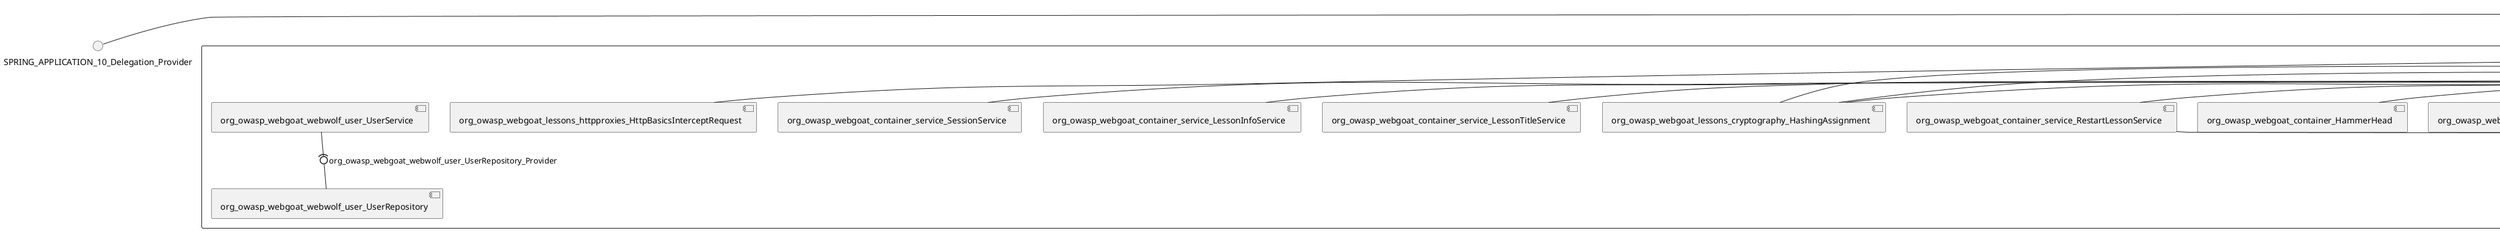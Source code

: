 @startuml
skinparam fixCircleLabelOverlapping true
skinparam componentStyle uml2
() SPRING_APPLICATION_10_Delegation_Provider
() SPRING_APPLICATION_11_Delegation_Provider
() SPRING_APPLICATION_12_Delegation_Provider
() SPRING_APPLICATION_13_Delegation_Provider
() SPRING_APPLICATION_14_Delegation_Provider
() SPRING_APPLICATION_15_Delegation_Provider
() SPRING_APPLICATION_16_Delegation_Provider
() SPRING_APPLICATION_2_Delegation_Provider
() SPRING_APPLICATION_3_Delegation_Provider
() SPRING_APPLICATION_4_Delegation_Provider
() SPRING_APPLICATION_5_Delegation_Provider
() SPRING_APPLICATION_6_Delegation_Provider
() SPRING_APPLICATION_7_Delegation_Provider
() SPRING_APPLICATION_8_Delegation_Provider
() SPRING_APPLICATION_9_Delegation_Provider
() SPRING_APPLICATION_BypassRestrictions_FieldRestrictions_POST_Delegation_Provider
() SPRING_APPLICATION_BypassRestrictions_frontendValidation_POST_Delegation_Provider
() SPRING_APPLICATION_ChromeDevTools_dummy_POST_Delegation_Provider
() SPRING_APPLICATION_ChromeDevTools_network_POST_Delegation_Provider
() SPRING_APPLICATION_CrossSiteScriptingStored_stored_xss_POST_Delegation_Provider
() SPRING_APPLICATION_CrossSiteScriptingStored_stored_xss_follow_up_POST_Delegation_Provider
() SPRING_APPLICATION_CrossSiteScripting_attack1_POST_Delegation_Provider
() SPRING_APPLICATION_CrossSiteScripting_attack3_POST_Delegation_Provider
() SPRING_APPLICATION_CrossSiteScripting_attack4_POST_Delegation_Provider
() SPRING_APPLICATION_CrossSiteScripting_attack5a_GET_Delegation_Provider
() SPRING_APPLICATION_CrossSiteScripting_attack6a_POST_Delegation_Provider
() SPRING_APPLICATION_CrossSiteScripting_dom_follow_up_POST_Delegation_Provider
() SPRING_APPLICATION_CrossSiteScripting_phone_home_xss_POST_Delegation_Provider
() SPRING_APPLICATION_CrossSiteScripting_quiz_GET_POST_Delegation_Provider
() SPRING_APPLICATION_Delegation_Provider
() SPRING_APPLICATION_GET_10_Delegation_Provider
() SPRING_APPLICATION_GET_11_Delegation_Provider
() SPRING_APPLICATION_GET_2_Delegation_Provider
() SPRING_APPLICATION_GET_3_Delegation_Provider
() SPRING_APPLICATION_GET_4_Delegation_Provider
() SPRING_APPLICATION_GET_5_Delegation_Provider
() SPRING_APPLICATION_GET_6_Delegation_Provider
() SPRING_APPLICATION_GET_7_Delegation_Provider
() SPRING_APPLICATION_GET_8_Delegation_Provider
() SPRING_APPLICATION_GET_9_Delegation_Provider
() SPRING_APPLICATION_GET_Delegation_Provider
() SPRING_APPLICATION_HtmlTampering_task_POST_Delegation_Provider
() SPRING_APPLICATION_HttpBasics_attack1_POST_Delegation_Provider
() SPRING_APPLICATION_HttpBasics_attack2_POST_Delegation_Provider
() SPRING_APPLICATION_IDOR_diff_attributes_POST_Delegation_Provider
() SPRING_APPLICATION_IDOR_login_POST_Delegation_Provider
() SPRING_APPLICATION_IDOR_profile_alt_path_POST_Delegation_Provider
() SPRING_APPLICATION_InsecureDeserialization_task_POST_Delegation_Provider
() SPRING_APPLICATION_InsecureLogin_Delegation_Provider
() SPRING_APPLICATION_JWT_decode_POST_Delegation_Provider
() SPRING_APPLICATION_JWT_jku_Delegation_Provider
() SPRING_APPLICATION_JWT_kid_Delegation_Provider
() SPRING_APPLICATION_JWT_quiz_GET_POST_Delegation_Provider
() SPRING_APPLICATION_JWT_refresh_Delegation_Provider
() SPRING_APPLICATION_JWT_secret_POST_Delegation_Provider
() SPRING_APPLICATION_JWT_votings_Delegation_Provider
() SPRING_APPLICATION_LogSpoofing_log_bleeding_POST_Delegation_Provider
() SPRING_APPLICATION_LogSpoofing_log_spoofing_POST_Delegation_Provider
() SPRING_APPLICATION_POST_10_Delegation_Provider
() SPRING_APPLICATION_POST_11_Delegation_Provider
() SPRING_APPLICATION_POST_12_Delegation_Provider
() SPRING_APPLICATION_POST_13_Delegation_Provider
() SPRING_APPLICATION_POST_14_Delegation_Provider
() SPRING_APPLICATION_POST_15_Delegation_Provider
() SPRING_APPLICATION_POST_16_Delegation_Provider
() SPRING_APPLICATION_POST_17_Delegation_Provider
() SPRING_APPLICATION_POST_18_Delegation_Provider
() SPRING_APPLICATION_POST_2_Delegation_Provider
() SPRING_APPLICATION_POST_3_Delegation_Provider
() SPRING_APPLICATION_POST_4_Delegation_Provider
() SPRING_APPLICATION_POST_5_Delegation_Provider
() SPRING_APPLICATION_POST_6_Delegation_Provider
() SPRING_APPLICATION_POST_7_Delegation_Provider
() SPRING_APPLICATION_POST_8_Delegation_Provider
() SPRING_APPLICATION_POST_9_Delegation_Provider
() SPRING_APPLICATION_POST_Delegation_Provider
() SPRING_APPLICATION_PUT_Delegation_Provider
() SPRING_APPLICATION_PasswordReset_ForgotPassword_create_password_reset_link_POST_Delegation_Provider
() SPRING_APPLICATION_PasswordReset_SecurityQuestions_POST_Delegation_Provider
() SPRING_APPLICATION_PasswordReset_reset_Delegation_Provider
() SPRING_APPLICATION_PasswordReset_simple_mail_reset_POST_Delegation_Provider
() SPRING_APPLICATION_PathTraversal_profile_picture_GET_Delegation_Provider
() SPRING_APPLICATION_PathTraversal_profile_picture_fix_GET_Delegation_Provider
() SPRING_APPLICATION_PathTraversal_profile_upload_POST_Delegation_Provider
() SPRING_APPLICATION_PathTraversal_profile_upload_fix_POST_Delegation_Provider
() SPRING_APPLICATION_PathTraversal_profile_upload_remove_user_input_POST_Delegation_Provider
() SPRING_APPLICATION_PathTraversal_random_POST_Delegation_Provider
() SPRING_APPLICATION_PathTraversal_random_picture_GET_Delegation_Provider
() SPRING_APPLICATION_PathTraversal_zip_slip_Delegation_Provider
() SPRING_APPLICATION_SSRF_task1_POST_Delegation_Provider
() SPRING_APPLICATION_SSRF_task2_POST_Delegation_Provider
() SPRING_APPLICATION_SecurePasswords_assignment_POST_Delegation_Provider
() SPRING_APPLICATION_SqlInjectionAdvanced_attack6a_POST_Delegation_Provider
() SPRING_APPLICATION_SqlInjectionAdvanced_attack6b_POST_Delegation_Provider
() SPRING_APPLICATION_SqlInjectionAdvanced_challenge_Login_POST_Delegation_Provider
() SPRING_APPLICATION_SqlInjectionAdvanced_challenge_PUT_Delegation_Provider
() SPRING_APPLICATION_SqlInjectionAdvanced_quiz_GET_POST_Delegation_Provider
() SPRING_APPLICATION_SqlInjectionMitigations_attack10a_POST_Delegation_Provider
() SPRING_APPLICATION_SqlInjectionMitigations_attack10b_POST_Delegation_Provider
() SPRING_APPLICATION_SqlInjectionMitigations_attack12a_POST_Delegation_Provider
() SPRING_APPLICATION_SqlInjectionMitigations_servers_GET_Delegation_Provider
() SPRING_APPLICATION_SqlInjection_assignment5a_POST_Delegation_Provider
() SPRING_APPLICATION_SqlInjection_assignment5b_POST_Delegation_Provider
() SPRING_APPLICATION_SqlInjection_attack10_POST_Delegation_Provider
() SPRING_APPLICATION_SqlInjection_attack2_POST_Delegation_Provider
() SPRING_APPLICATION_SqlInjection_attack3_POST_Delegation_Provider
() SPRING_APPLICATION_SqlInjection_attack4_POST_Delegation_Provider
() SPRING_APPLICATION_SqlInjection_attack5_POST_Delegation_Provider
() SPRING_APPLICATION_SqlInjection_attack8_POST_Delegation_Provider
() SPRING_APPLICATION_SqlInjection_attack9_POST_Delegation_Provider
() SPRING_APPLICATION_SqlOnlyInputValidationOnKeywords_attack_POST_Delegation_Provider
() SPRING_APPLICATION_SqlOnlyInputValidation_attack_POST_Delegation_Provider
() SPRING_APPLICATION_VulnerableComponents_attack1_POST_Delegation_Provider
() SPRING_APPLICATION_WebWolf_GET_Delegation_Provider
() SPRING_APPLICATION_WebWolf_landing_Delegation_Provider
() SPRING_APPLICATION_WebWolf_mail_Delegation_Provider
() SPRING_APPLICATION_challenge_1_POST_Delegation_Provider
() SPRING_APPLICATION_challenge_5_POST_Delegation_Provider
() SPRING_APPLICATION_challenge_7_Delegation_Provider
() SPRING_APPLICATION_challenge_8_Delegation_Provider
() SPRING_APPLICATION_challenge_logo_Delegation_Provider
() SPRING_APPLICATION_cia_quiz_GET_POST_Delegation_Provider
() SPRING_APPLICATION_clientSideFiltering_attack1_POST_Delegation_Provider
() SPRING_APPLICATION_clientSideFiltering_challenge_store_coupons_GET_Delegation_Provider
() SPRING_APPLICATION_clientSideFiltering_getItForFree_POST_Delegation_Provider
() SPRING_APPLICATION_clientSideFiltering_salaries_GET_Delegation_Provider
() SPRING_APPLICATION_crypto_encoding_basic_auth_POST_Delegation_Provider
() SPRING_APPLICATION_crypto_encoding_xor_POST_Delegation_Provider
() SPRING_APPLICATION_crypto_hashing_POST_Delegation_Provider
() SPRING_APPLICATION_crypto_secure_defaults_POST_Delegation_Provider
() SPRING_APPLICATION_crypto_signing_verify_POST_Delegation_Provider
() SPRING_APPLICATION_csrf_feedback_message_POST_Delegation_Provider
() SPRING_APPLICATION_csrf_review_POST_Delegation_Provider
() SPRING_APPLICATION_files_GET_Delegation_Provider
() SPRING_APPLICATION_fileupload_POST_Delegation_Provider
() SPRING_APPLICATION_jwt_Delegation_Provider
() SPRING_APPLICATION_landing_Delegation_Provider
() SPRING_APPLICATION_lesson_template_Delegation_Provider
() SPRING_APPLICATION_login_oauth_mvc_GET_Delegation_Provider
() SPRING_APPLICATION_mail_DELETE_GET_POST_Delegation_Provider
() SPRING_APPLICATION_register_mvc_POST_Delegation_Provider
() SPRING_APPLICATION_registration_GET_Delegation_Provider
() SPRING_APPLICATION_requests_GET_Delegation_Provider
() SPRING_APPLICATION_scoreboard_data_GET_Delegation_Provider
() SPRING_APPLICATION_server_directory_GET_Delegation_Provider
() SPRING_APPLICATION_service_debug_labels_mvc_Delegation_Provider
() SPRING_APPLICATION_service_lessonoverview_mvc_Delegation_Provider
() SPRING_APPLICATION_xxe_comments_GET_Delegation_Provider
rectangle System {
[org_owasp_webgoat_container_HammerHead] [[webgoat-webgoat.repository#_q7xM6BAFEe-kg4d9sahSxA]]
[org_owasp_webgoat_container_WebWolfRedirect] [[webgoat-webgoat.repository#_q7xM6BAFEe-kg4d9sahSxA]]
[org_owasp_webgoat_container_controller_StartLesson] [[webgoat-webgoat.repository#_q7xM6BAFEe-kg4d9sahSxA]]
[org_owasp_webgoat_container_controller_Welcome] [[webgoat-webgoat.repository#_q7xM6BAFEe-kg4d9sahSxA]]
[org_owasp_webgoat_container_i18n_PluginMessages_Provider] [[webgoat-webgoat.repository#_q7xM6BAFEe-kg4d9sahSxA]]
[org_owasp_webgoat_container_service_EnvironmentService] [[webgoat-webgoat.repository#_q7xM6BAFEe-kg4d9sahSxA]]
[org_owasp_webgoat_container_service_HintService] [[webgoat-webgoat.repository#_q7xM6BAFEe-kg4d9sahSxA]]
[org_owasp_webgoat_container_service_LabelDebugService] [[webgoat-webgoat.repository#_q7xM6BAFEe-kg4d9sahSxA]]
[org_owasp_webgoat_container_service_LabelService] [[webgoat-webgoat.repository#_q7xM6BAFEe-kg4d9sahSxA]]
[org_owasp_webgoat_container_service_LessonInfoService] [[webgoat-webgoat.repository#_q7xM6BAFEe-kg4d9sahSxA]]
[org_owasp_webgoat_container_service_LessonMenuService] [[webgoat-webgoat.repository#_q7xM6BAFEe-kg4d9sahSxA]]
[org_owasp_webgoat_container_service_LessonProgressService] [[webgoat-webgoat.repository#_q7xM6BAFEe-kg4d9sahSxA]]
[org_owasp_webgoat_container_service_LessonTitleService] [[webgoat-webgoat.repository#_q7xM6BAFEe-kg4d9sahSxA]]
[org_owasp_webgoat_container_service_ReportCardService] [[webgoat-webgoat.repository#_q7xM6BAFEe-kg4d9sahSxA]]
[org_owasp_webgoat_container_service_RestartLessonService] [[webgoat-webgoat.repository#_q7xM6BAFEe-kg4d9sahSxA]]
[org_owasp_webgoat_container_service_SessionService] [[webgoat-webgoat.repository#_q7xM6BAFEe-kg4d9sahSxA]]
[org_owasp_webgoat_container_session_UserSessionData_Provider] [[webgoat-webgoat.repository#_q7xM6BAFEe-kg4d9sahSxA]]
[org_owasp_webgoat_container_session_WebSession_Provider] [[webgoat-webgoat.repository#_q7xM6BAFEe-kg4d9sahSxA]]
[org_owasp_webgoat_container_users_RegistrationController] [[webgoat-webgoat.repository#_q7xM6BAFEe-kg4d9sahSxA]]
[org_owasp_webgoat_container_users_Scoreboard] [[webgoat-webgoat.repository#_q7xM6BAFEe-kg4d9sahSxA]]
[org_owasp_webgoat_container_users_UserRepository] [[webgoat-webgoat.repository#_q7xM6BAFEe-kg4d9sahSxA]]
[org_owasp_webgoat_container_users_UserService] [[webgoat-webgoat.repository#_q7xM6BAFEe-kg4d9sahSxA]]
[org_owasp_webgoat_container_users_UserTrackerRepository] [[webgoat-webgoat.repository#_q7xM6BAFEe-kg4d9sahSxA]]
[org_owasp_webgoat_lessons_authbypass_VerifyAccount] [[webgoat-webgoat.repository#_q7xM6BAFEe-kg4d9sahSxA]]
[org_owasp_webgoat_lessons_bypassrestrictions_BypassRestrictionsFieldRestrictions] [[webgoat-webgoat.repository#_q7xM6BAFEe-kg4d9sahSxA]]
[org_owasp_webgoat_lessons_bypassrestrictions_BypassRestrictionsFrontendValidation] [[webgoat-webgoat.repository#_q7xM6BAFEe-kg4d9sahSxA]]
[org_owasp_webgoat_lessons_challenges_FlagController] [[webgoat-webgoat.repository#_q7xM6BAFEe-kg4d9sahSxA]]
[org_owasp_webgoat_lessons_challenges_challenge1_Assignment1] [[webgoat-webgoat.repository#_q7xM6BAFEe-kg4d9sahSxA]]
[org_owasp_webgoat_lessons_challenges_challenge1_ImageServlet] [[webgoat-webgoat.repository#_q7xM6BAFEe-kg4d9sahSxA]]
[org_owasp_webgoat_lessons_challenges_challenge5_Assignment5] [[webgoat-webgoat.repository#_q7xM6BAFEe-kg4d9sahSxA]]
[org_owasp_webgoat_lessons_challenges_challenge7_Assignment7] [[webgoat-webgoat.repository#_q7xM6BAFEe-kg4d9sahSxA]]
[org_owasp_webgoat_lessons_challenges_challenge8_Assignment8] [[webgoat-webgoat.repository#_q7xM6BAFEe-kg4d9sahSxA]]
[org_owasp_webgoat_lessons_chromedevtools_NetworkDummy] [[webgoat-webgoat.repository#_q7xM6BAFEe-kg4d9sahSxA]]
[org_owasp_webgoat_lessons_chromedevtools_NetworkLesson] [[webgoat-webgoat.repository#_q7xM6BAFEe-kg4d9sahSxA]]
[org_owasp_webgoat_lessons_cia_CIAQuiz] [[webgoat-webgoat.repository#_q7xM6BAFEe-kg4d9sahSxA]]
[org_owasp_webgoat_lessons_clientsidefiltering_ClientSideFilteringAssignment] [[webgoat-webgoat.repository#_q7xM6BAFEe-kg4d9sahSxA]]
[org_owasp_webgoat_lessons_clientsidefiltering_ClientSideFilteringFreeAssignment] [[webgoat-webgoat.repository#_q7xM6BAFEe-kg4d9sahSxA]]
[org_owasp_webgoat_lessons_clientsidefiltering_Salaries] [[webgoat-webgoat.repository#_q7xM6BAFEe-kg4d9sahSxA]]
[org_owasp_webgoat_lessons_clientsidefiltering_ShopEndpoint] [[webgoat-webgoat.repository#_q7xM6BAFEe-kg4d9sahSxA]]
[org_owasp_webgoat_lessons_cryptography_EncodingAssignment] [[webgoat-webgoat.repository#_q7xM6BAFEe-kg4d9sahSxA]]
[org_owasp_webgoat_lessons_cryptography_HashingAssignment] [[webgoat-webgoat.repository#_q7xM6BAFEe-kg4d9sahSxA]]
[org_owasp_webgoat_lessons_cryptography_SecureDefaultsAssignment] [[webgoat-webgoat.repository#_q7xM6BAFEe-kg4d9sahSxA]]
[org_owasp_webgoat_lessons_cryptography_SigningAssignment] [[webgoat-webgoat.repository#_q7xM6BAFEe-kg4d9sahSxA]]
[org_owasp_webgoat_lessons_cryptography_XOREncodingAssignment] [[webgoat-webgoat.repository#_q7xM6BAFEe-kg4d9sahSxA]]
[org_owasp_webgoat_lessons_csrf_CSRFConfirmFlag1] [[webgoat-webgoat.repository#_q7xM6BAFEe-kg4d9sahSxA]]
[org_owasp_webgoat_lessons_csrf_CSRFFeedback] [[webgoat-webgoat.repository#_q7xM6BAFEe-kg4d9sahSxA]]
[org_owasp_webgoat_lessons_csrf_CSRFGetFlag] [[webgoat-webgoat.repository#_q7xM6BAFEe-kg4d9sahSxA]]
[org_owasp_webgoat_lessons_csrf_CSRFLogin] [[webgoat-webgoat.repository#_q7xM6BAFEe-kg4d9sahSxA]]
[org_owasp_webgoat_lessons_csrf_ForgedReviews] [[webgoat-webgoat.repository#_q7xM6BAFEe-kg4d9sahSxA]]
[org_owasp_webgoat_lessons_csrf_ObjectMapper_Provider] [[webgoat-webgoat.repository#_q7xM6BAFEe-kg4d9sahSxA]]
[org_owasp_webgoat_lessons_deserialization_InsecureDeserializationTask] [[webgoat-webgoat.repository#_q7xM6BAFEe-kg4d9sahSxA]]
[org_owasp_webgoat_lessons_hijacksession_HijackSessionAssignment] [[webgoat-webgoat.repository#_q7xM6BAFEe-kg4d9sahSxA]]
[org_owasp_webgoat_lessons_hijacksession_cas_HijackSessionAuthenticationProvider] [[webgoat-webgoat.repository#_q7xM6BAFEe-kg4d9sahSxA]]
[org_owasp_webgoat_lessons_htmltampering_HtmlTamperingTask] [[webgoat-webgoat.repository#_q7xM6BAFEe-kg4d9sahSxA]]
[org_owasp_webgoat_lessons_httpbasics_HttpBasicsLesson] [[webgoat-webgoat.repository#_q7xM6BAFEe-kg4d9sahSxA]]
[org_owasp_webgoat_lessons_httpbasics_HttpBasicsQuiz] [[webgoat-webgoat.repository#_q7xM6BAFEe-kg4d9sahSxA]]
[org_owasp_webgoat_lessons_httpproxies_HttpBasicsInterceptRequest] [[webgoat-webgoat.repository#_q7xM6BAFEe-kg4d9sahSxA]]
[org_owasp_webgoat_lessons_idor_IDORDiffAttributes] [[webgoat-webgoat.repository#_q7xM6BAFEe-kg4d9sahSxA]]
[org_owasp_webgoat_lessons_idor_IDOREditOtherProfile] [[webgoat-webgoat.repository#_q7xM6BAFEe-kg4d9sahSxA]]
[org_owasp_webgoat_lessons_idor_IDORLogin] [[webgoat-webgoat.repository#_q7xM6BAFEe-kg4d9sahSxA]]
[org_owasp_webgoat_lessons_idor_IDORViewOtherProfile] [[webgoat-webgoat.repository#_q7xM6BAFEe-kg4d9sahSxA]]
[org_owasp_webgoat_lessons_idor_IDORViewOwnProfile] [[webgoat-webgoat.repository#_q7xM6BAFEe-kg4d9sahSxA]]
[org_owasp_webgoat_lessons_idor_IDORViewOwnProfileAltUrl] [[webgoat-webgoat.repository#_q7xM6BAFEe-kg4d9sahSxA]]
[org_owasp_webgoat_lessons_insecurelogin_InsecureLoginTask] [[webgoat-webgoat.repository#_q7xM6BAFEe-kg4d9sahSxA]]
[org_owasp_webgoat_lessons_jwt_JWTDecodeEndpoint] [[webgoat-webgoat.repository#_q7xM6BAFEe-kg4d9sahSxA]]
[org_owasp_webgoat_lessons_jwt_JWTQuiz] [[webgoat-webgoat.repository#_q7xM6BAFEe-kg4d9sahSxA]]
[org_owasp_webgoat_lessons_jwt_JWTRefreshEndpoint] [[webgoat-webgoat.repository#_q7xM6BAFEe-kg4d9sahSxA]]
[org_owasp_webgoat_lessons_jwt_JWTSecretKeyEndpoint] [[webgoat-webgoat.repository#_q7xM6BAFEe-kg4d9sahSxA]]
[org_owasp_webgoat_lessons_jwt_JWTVotesEndpoint] [[webgoat-webgoat.repository#_q7xM6BAFEe-kg4d9sahSxA]]
[org_owasp_webgoat_lessons_jwt_claimmisuse_JWTHeaderJKUEndpoint] [[webgoat-webgoat.repository#_q7xM6BAFEe-kg4d9sahSxA]]
[org_owasp_webgoat_lessons_jwt_claimmisuse_JWTHeaderKIDEndpoint] [[webgoat-webgoat.repository#_q7xM6BAFEe-kg4d9sahSxA]]
[org_owasp_webgoat_lessons_lessontemplate_SampleAttack] [[webgoat-webgoat.repository#_q7xM6BAFEe-kg4d9sahSxA]]
[org_owasp_webgoat_lessons_logging_LogBleedingTask] [[webgoat-webgoat.repository#_q7xM6BAFEe-kg4d9sahSxA]]
[org_owasp_webgoat_lessons_logging_LogSpoofingTask] [[webgoat-webgoat.repository#_q7xM6BAFEe-kg4d9sahSxA]]
[org_owasp_webgoat_lessons_missingac_MissingFunctionACHiddenMenus] [[webgoat-webgoat.repository#_q7xM6BAFEe-kg4d9sahSxA]]
[org_owasp_webgoat_lessons_missingac_MissingFunctionACUsers] [[webgoat-webgoat.repository#_q7xM6BAFEe-kg4d9sahSxA]]
[org_owasp_webgoat_lessons_missingac_MissingFunctionACYourHash] [[webgoat-webgoat.repository#_q7xM6BAFEe-kg4d9sahSxA]]
[org_owasp_webgoat_lessons_missingac_MissingFunctionACYourHashAdmin] [[webgoat-webgoat.repository#_q7xM6BAFEe-kg4d9sahSxA]]
[org_owasp_webgoat_lessons_passwordreset_QuestionsAssignment] [[webgoat-webgoat.repository#_q7xM6BAFEe-kg4d9sahSxA]]
[org_owasp_webgoat_lessons_passwordreset_ResetLinkAssignment] [[webgoat-webgoat.repository#_q7xM6BAFEe-kg4d9sahSxA]]
[org_owasp_webgoat_lessons_passwordreset_ResetLinkAssignmentForgotPassword] [[webgoat-webgoat.repository#_q7xM6BAFEe-kg4d9sahSxA]]
[org_owasp_webgoat_lessons_passwordreset_SecurityQuestionAssignment] [[webgoat-webgoat.repository#_q7xM6BAFEe-kg4d9sahSxA]]
[org_owasp_webgoat_lessons_passwordreset_SimpleMailAssignment] [[webgoat-webgoat.repository#_q7xM6BAFEe-kg4d9sahSxA]]
[org_owasp_webgoat_lessons_passwordreset_TriedQuestions] [[webgoat-webgoat.repository#_q7xM6BAFEe-kg4d9sahSxA]]
[org_owasp_webgoat_lessons_pathtraversal_ProfileUpload] [[webgoat-webgoat.repository#_q7xM6BAFEe-kg4d9sahSxA]]
[org_owasp_webgoat_lessons_pathtraversal_ProfileUploadFix] [[webgoat-webgoat.repository#_q7xM6BAFEe-kg4d9sahSxA]]
[org_owasp_webgoat_lessons_pathtraversal_ProfileUploadRemoveUserInput] [[webgoat-webgoat.repository#_q7xM6BAFEe-kg4d9sahSxA]]
[org_owasp_webgoat_lessons_pathtraversal_ProfileUploadRetrieval] [[webgoat-webgoat.repository#_q7xM6BAFEe-kg4d9sahSxA]]
[org_owasp_webgoat_lessons_pathtraversal_ProfileZipSlip] [[webgoat-webgoat.repository#_q7xM6BAFEe-kg4d9sahSxA]]
[org_owasp_webgoat_lessons_securepasswords_SecurePasswordsAssignment] [[webgoat-webgoat.repository#_q7xM6BAFEe-kg4d9sahSxA]]
[org_owasp_webgoat_lessons_spoofcookie_SpoofCookieAssignment] [[webgoat-webgoat.repository#_q7xM6BAFEe-kg4d9sahSxA]]
[org_owasp_webgoat_lessons_sqlinjection_advanced_SqlInjectionChallenge] [[webgoat-webgoat.repository#_q7xM6BAFEe-kg4d9sahSxA]]
[org_owasp_webgoat_lessons_sqlinjection_advanced_SqlInjectionChallengeLogin] [[webgoat-webgoat.repository#_q7xM6BAFEe-kg4d9sahSxA]]
[org_owasp_webgoat_lessons_sqlinjection_advanced_SqlInjectionLesson6a] [[webgoat-webgoat.repository#_q7xM6BAFEe-kg4d9sahSxA]]
[org_owasp_webgoat_lessons_sqlinjection_advanced_SqlInjectionLesson6b] [[webgoat-webgoat.repository#_q7xM6BAFEe-kg4d9sahSxA]]
[org_owasp_webgoat_lessons_sqlinjection_advanced_SqlInjectionQuiz] [[webgoat-webgoat.repository#_q7xM6BAFEe-kg4d9sahSxA]]
[org_owasp_webgoat_lessons_sqlinjection_introduction_SqlInjectionLesson10] [[webgoat-webgoat.repository#_q7xM6BAFEe-kg4d9sahSxA]]
[org_owasp_webgoat_lessons_sqlinjection_introduction_SqlInjectionLesson2] [[webgoat-webgoat.repository#_q7xM6BAFEe-kg4d9sahSxA]]
[org_owasp_webgoat_lessons_sqlinjection_introduction_SqlInjectionLesson3] [[webgoat-webgoat.repository#_q7xM6BAFEe-kg4d9sahSxA]]
[org_owasp_webgoat_lessons_sqlinjection_introduction_SqlInjectionLesson4] [[webgoat-webgoat.repository#_q7xM6BAFEe-kg4d9sahSxA]]
[org_owasp_webgoat_lessons_sqlinjection_introduction_SqlInjectionLesson5] [[webgoat-webgoat.repository#_q7xM6BAFEe-kg4d9sahSxA]]
[org_owasp_webgoat_lessons_sqlinjection_introduction_SqlInjectionLesson5a] [[webgoat-webgoat.repository#_q7xM6BAFEe-kg4d9sahSxA]]
[org_owasp_webgoat_lessons_sqlinjection_introduction_SqlInjectionLesson5b] [[webgoat-webgoat.repository#_q7xM6BAFEe-kg4d9sahSxA]]
[org_owasp_webgoat_lessons_sqlinjection_introduction_SqlInjectionLesson8] [[webgoat-webgoat.repository#_q7xM6BAFEe-kg4d9sahSxA]]
[org_owasp_webgoat_lessons_sqlinjection_introduction_SqlInjectionLesson9] [[webgoat-webgoat.repository#_q7xM6BAFEe-kg4d9sahSxA]]
[org_owasp_webgoat_lessons_sqlinjection_mitigation_Servers] [[webgoat-webgoat.repository#_q7xM6BAFEe-kg4d9sahSxA]]
[org_owasp_webgoat_lessons_sqlinjection_mitigation_SqlInjectionLesson10a] [[webgoat-webgoat.repository#_q7xM6BAFEe-kg4d9sahSxA]]
[org_owasp_webgoat_lessons_sqlinjection_mitigation_SqlInjectionLesson10b] [[webgoat-webgoat.repository#_q7xM6BAFEe-kg4d9sahSxA]]
[org_owasp_webgoat_lessons_sqlinjection_mitigation_SqlInjectionLesson13] [[webgoat-webgoat.repository#_q7xM6BAFEe-kg4d9sahSxA]]
[org_owasp_webgoat_lessons_sqlinjection_mitigation_SqlOnlyInputValidation] [[webgoat-webgoat.repository#_q7xM6BAFEe-kg4d9sahSxA]]
[org_owasp_webgoat_lessons_sqlinjection_mitigation_SqlOnlyInputValidationOnKeywords] [[webgoat-webgoat.repository#_q7xM6BAFEe-kg4d9sahSxA]]
[org_owasp_webgoat_lessons_ssrf_SSRFTask1] [[webgoat-webgoat.repository#_q7xM6BAFEe-kg4d9sahSxA]]
[org_owasp_webgoat_lessons_ssrf_SSRFTask2] [[webgoat-webgoat.repository#_q7xM6BAFEe-kg4d9sahSxA]]
[org_owasp_webgoat_lessons_vulnerablecomponents_VulnerableComponentsLesson] [[webgoat-webgoat.repository#_q7xM6BAFEe-kg4d9sahSxA]]
[org_owasp_webgoat_lessons_webwolfintroduction_LandingAssignment] [[webgoat-webgoat.repository#_q7xM6BAFEe-kg4d9sahSxA]]
[org_owasp_webgoat_lessons_webwolfintroduction_MailAssignment] [[webgoat-webgoat.repository#_q7xM6BAFEe-kg4d9sahSxA]]
[org_owasp_webgoat_lessons_xss_CrossSiteScriptingLesson1] [[webgoat-webgoat.repository#_q7xM6BAFEe-kg4d9sahSxA]]
[org_owasp_webgoat_lessons_xss_CrossSiteScriptingLesson3] [[webgoat-webgoat.repository#_q7xM6BAFEe-kg4d9sahSxA]]
[org_owasp_webgoat_lessons_xss_CrossSiteScriptingLesson4] [[webgoat-webgoat.repository#_q7xM6BAFEe-kg4d9sahSxA]]
[org_owasp_webgoat_lessons_xss_CrossSiteScriptingLesson5a] [[webgoat-webgoat.repository#_q7xM6BAFEe-kg4d9sahSxA]]
[org_owasp_webgoat_lessons_xss_CrossSiteScriptingLesson6a] [[webgoat-webgoat.repository#_q7xM6BAFEe-kg4d9sahSxA]]
[org_owasp_webgoat_lessons_xss_CrossSiteScriptingQuiz] [[webgoat-webgoat.repository#_q7xM6BAFEe-kg4d9sahSxA]]
[org_owasp_webgoat_lessons_xss_DOMCrossSiteScripting] [[webgoat-webgoat.repository#_q7xM6BAFEe-kg4d9sahSxA]]
[org_owasp_webgoat_lessons_xss_DOMCrossSiteScriptingVerifier] [[webgoat-webgoat.repository#_q7xM6BAFEe-kg4d9sahSxA]]
[org_owasp_webgoat_lessons_xss_stored_StoredCrossSiteScriptingVerifier] [[webgoat-webgoat.repository#_q7xM6BAFEe-kg4d9sahSxA]]
[org_owasp_webgoat_lessons_xss_stored_StoredXssComments] [[webgoat-webgoat.repository#_q7xM6BAFEe-kg4d9sahSxA]]
[org_owasp_webgoat_lessons_xxe_BlindSendFileAssignment] [[webgoat-webgoat.repository#_q7xM6BAFEe-kg4d9sahSxA]]
[org_owasp_webgoat_lessons_xxe_CommentsCache] [[webgoat-webgoat.repository#_q7xM6BAFEe-kg4d9sahSxA]]
[org_owasp_webgoat_lessons_xxe_CommentsEndpoint] [[webgoat-webgoat.repository#_q7xM6BAFEe-kg4d9sahSxA]]
[org_owasp_webgoat_lessons_xxe_ContentTypeAssignment] [[webgoat-webgoat.repository#_q7xM6BAFEe-kg4d9sahSxA]]
[org_owasp_webgoat_lessons_xxe_SimpleXXE] [[webgoat-webgoat.repository#_q7xM6BAFEe-kg4d9sahSxA]]
[org_owasp_webgoat_webwolf_FileServer] [[webgoat-webgoat.repository#_q7xM6BAFEe-kg4d9sahSxA]]
[org_owasp_webgoat_webwolf_jwt_JWTController] [[webgoat-webgoat.repository#_q7xM6BAFEe-kg4d9sahSxA]]
[org_owasp_webgoat_webwolf_mailbox_MailboxController] [[webgoat-webgoat.repository#_q7xM6BAFEe-kg4d9sahSxA]]
[org_owasp_webgoat_webwolf_mailbox_MailboxRepository] [[webgoat-webgoat.repository#_q7xM6BAFEe-kg4d9sahSxA]]
[org_owasp_webgoat_webwolf_requests_LandingPage] [[webgoat-webgoat.repository#_q7xM6BAFEe-kg4d9sahSxA]]
[org_owasp_webgoat_webwolf_requests_Requests] [[webgoat-webgoat.repository#_q7xM6BAFEe-kg4d9sahSxA]]
[org_owasp_webgoat_webwolf_user_UserRepository] [[webgoat-webgoat.repository#_q7xM6BAFEe-kg4d9sahSxA]]
[org_owasp_webgoat_webwolf_user_UserService] [[webgoat-webgoat.repository#_q7xM6BAFEe-kg4d9sahSxA]]
port SPRING_APPLICATION_10_Provider
SPRING_APPLICATION_10_Delegation_Provider - SPRING_APPLICATION_10_Provider
SPRING_APPLICATION_10_Provider - [org_owasp_webgoat_webwolf_FileServer]
port SPRING_APPLICATION_11_Provider
SPRING_APPLICATION_11_Delegation_Provider - SPRING_APPLICATION_11_Provider
SPRING_APPLICATION_11_Provider - [org_owasp_webgoat_lessons_httpproxies_HttpBasicsInterceptRequest]
port SPRING_APPLICATION_12_Provider
SPRING_APPLICATION_12_Delegation_Provider - SPRING_APPLICATION_12_Provider
SPRING_APPLICATION_12_Provider - [org_owasp_webgoat_container_service_SessionService]
port SPRING_APPLICATION_13_Provider
SPRING_APPLICATION_13_Delegation_Provider - SPRING_APPLICATION_13_Provider
SPRING_APPLICATION_13_Provider - [org_owasp_webgoat_lessons_cryptography_HashingAssignment]
port SPRING_APPLICATION_14_Provider
SPRING_APPLICATION_14_Delegation_Provider - SPRING_APPLICATION_14_Provider
SPRING_APPLICATION_14_Provider - [org_owasp_webgoat_lessons_jwt_JWTSecretKeyEndpoint]
port SPRING_APPLICATION_15_Provider
SPRING_APPLICATION_15_Delegation_Provider - SPRING_APPLICATION_15_Provider
SPRING_APPLICATION_15_Provider - [org_owasp_webgoat_lessons_xxe_SimpleXXE]
port SPRING_APPLICATION_16_Provider
SPRING_APPLICATION_16_Delegation_Provider - SPRING_APPLICATION_16_Provider
SPRING_APPLICATION_16_Provider - [org_owasp_webgoat_container_controller_StartLesson]
port SPRING_APPLICATION_2_Provider
SPRING_APPLICATION_2_Delegation_Provider - SPRING_APPLICATION_2_Provider
SPRING_APPLICATION_2_Provider - [org_owasp_webgoat_container_service_LessonInfoService]
port SPRING_APPLICATION_3_Provider
SPRING_APPLICATION_3_Delegation_Provider - SPRING_APPLICATION_3_Provider
SPRING_APPLICATION_3_Provider - [org_owasp_webgoat_lessons_cryptography_SigningAssignment]
port SPRING_APPLICATION_4_Provider
SPRING_APPLICATION_4_Delegation_Provider - SPRING_APPLICATION_4_Provider
SPRING_APPLICATION_4_Provider - [org_owasp_webgoat_container_service_LessonTitleService]
port SPRING_APPLICATION_5_Provider
SPRING_APPLICATION_5_Delegation_Provider - SPRING_APPLICATION_5_Provider
SPRING_APPLICATION_5_Provider - [org_owasp_webgoat_lessons_cryptography_HashingAssignment]
port SPRING_APPLICATION_6_Provider
SPRING_APPLICATION_6_Delegation_Provider - SPRING_APPLICATION_6_Provider
SPRING_APPLICATION_6_Provider - [org_owasp_webgoat_container_service_RestartLessonService]
port SPRING_APPLICATION_7_Provider
SPRING_APPLICATION_7_Delegation_Provider - SPRING_APPLICATION_7_Provider
SPRING_APPLICATION_7_Provider - [org_owasp_webgoat_container_HammerHead]
port SPRING_APPLICATION_8_Provider
SPRING_APPLICATION_8_Delegation_Provider - SPRING_APPLICATION_8_Provider
SPRING_APPLICATION_8_Provider - [org_owasp_webgoat_container_service_LabelDebugService]
port SPRING_APPLICATION_9_Provider
SPRING_APPLICATION_9_Delegation_Provider - SPRING_APPLICATION_9_Provider
SPRING_APPLICATION_9_Provider - [org_owasp_webgoat_container_service_LessonMenuService]
port SPRING_APPLICATION_BypassRestrictions_FieldRestrictions_POST_Provider
SPRING_APPLICATION_BypassRestrictions_FieldRestrictions_POST_Delegation_Provider - SPRING_APPLICATION_BypassRestrictions_FieldRestrictions_POST_Provider
SPRING_APPLICATION_BypassRestrictions_FieldRestrictions_POST_Provider - [org_owasp_webgoat_lessons_bypassrestrictions_BypassRestrictionsFieldRestrictions]
port SPRING_APPLICATION_BypassRestrictions_frontendValidation_POST_Provider
SPRING_APPLICATION_BypassRestrictions_frontendValidation_POST_Delegation_Provider - SPRING_APPLICATION_BypassRestrictions_frontendValidation_POST_Provider
SPRING_APPLICATION_BypassRestrictions_frontendValidation_POST_Provider - [org_owasp_webgoat_lessons_bypassrestrictions_BypassRestrictionsFrontendValidation]
port SPRING_APPLICATION_ChromeDevTools_dummy_POST_Provider
SPRING_APPLICATION_ChromeDevTools_dummy_POST_Delegation_Provider - SPRING_APPLICATION_ChromeDevTools_dummy_POST_Provider
SPRING_APPLICATION_ChromeDevTools_dummy_POST_Provider - [org_owasp_webgoat_lessons_chromedevtools_NetworkDummy]
port SPRING_APPLICATION_ChromeDevTools_network_POST_Provider
SPRING_APPLICATION_ChromeDevTools_network_POST_Delegation_Provider - SPRING_APPLICATION_ChromeDevTools_network_POST_Provider
SPRING_APPLICATION_ChromeDevTools_network_POST_Provider - [org_owasp_webgoat_lessons_chromedevtools_NetworkLesson]
port SPRING_APPLICATION_CrossSiteScriptingStored_stored_xss_POST_Provider
SPRING_APPLICATION_CrossSiteScriptingStored_stored_xss_POST_Delegation_Provider - SPRING_APPLICATION_CrossSiteScriptingStored_stored_xss_POST_Provider
SPRING_APPLICATION_CrossSiteScriptingStored_stored_xss_POST_Provider - [org_owasp_webgoat_lessons_xss_stored_StoredXssComments]
port SPRING_APPLICATION_CrossSiteScriptingStored_stored_xss_follow_up_POST_Provider
SPRING_APPLICATION_CrossSiteScriptingStored_stored_xss_follow_up_POST_Delegation_Provider - SPRING_APPLICATION_CrossSiteScriptingStored_stored_xss_follow_up_POST_Provider
SPRING_APPLICATION_CrossSiteScriptingStored_stored_xss_follow_up_POST_Provider - [org_owasp_webgoat_lessons_xss_stored_StoredCrossSiteScriptingVerifier]
port SPRING_APPLICATION_CrossSiteScripting_attack1_POST_Provider
SPRING_APPLICATION_CrossSiteScripting_attack1_POST_Delegation_Provider - SPRING_APPLICATION_CrossSiteScripting_attack1_POST_Provider
SPRING_APPLICATION_CrossSiteScripting_attack1_POST_Provider - [org_owasp_webgoat_lessons_xss_CrossSiteScriptingLesson1]
port SPRING_APPLICATION_CrossSiteScripting_attack3_POST_Provider
SPRING_APPLICATION_CrossSiteScripting_attack3_POST_Delegation_Provider - SPRING_APPLICATION_CrossSiteScripting_attack3_POST_Provider
SPRING_APPLICATION_CrossSiteScripting_attack3_POST_Provider - [org_owasp_webgoat_lessons_xss_CrossSiteScriptingLesson3]
port SPRING_APPLICATION_CrossSiteScripting_attack4_POST_Provider
SPRING_APPLICATION_CrossSiteScripting_attack4_POST_Delegation_Provider - SPRING_APPLICATION_CrossSiteScripting_attack4_POST_Provider
SPRING_APPLICATION_CrossSiteScripting_attack4_POST_Provider - [org_owasp_webgoat_lessons_xss_CrossSiteScriptingLesson4]
port SPRING_APPLICATION_CrossSiteScripting_attack5a_GET_Provider
SPRING_APPLICATION_CrossSiteScripting_attack5a_GET_Delegation_Provider - SPRING_APPLICATION_CrossSiteScripting_attack5a_GET_Provider
SPRING_APPLICATION_CrossSiteScripting_attack5a_GET_Provider - [org_owasp_webgoat_lessons_xss_CrossSiteScriptingLesson5a]
port SPRING_APPLICATION_CrossSiteScripting_attack6a_POST_Provider
SPRING_APPLICATION_CrossSiteScripting_attack6a_POST_Delegation_Provider - SPRING_APPLICATION_CrossSiteScripting_attack6a_POST_Provider
SPRING_APPLICATION_CrossSiteScripting_attack6a_POST_Provider - [org_owasp_webgoat_lessons_xss_CrossSiteScriptingLesson6a]
port SPRING_APPLICATION_CrossSiteScripting_dom_follow_up_POST_Provider
SPRING_APPLICATION_CrossSiteScripting_dom_follow_up_POST_Delegation_Provider - SPRING_APPLICATION_CrossSiteScripting_dom_follow_up_POST_Provider
SPRING_APPLICATION_CrossSiteScripting_dom_follow_up_POST_Provider - [org_owasp_webgoat_lessons_xss_DOMCrossSiteScriptingVerifier]
port SPRING_APPLICATION_CrossSiteScripting_phone_home_xss_POST_Provider
SPRING_APPLICATION_CrossSiteScripting_phone_home_xss_POST_Delegation_Provider - SPRING_APPLICATION_CrossSiteScripting_phone_home_xss_POST_Provider
SPRING_APPLICATION_CrossSiteScripting_phone_home_xss_POST_Provider - [org_owasp_webgoat_lessons_xss_DOMCrossSiteScripting]
port SPRING_APPLICATION_CrossSiteScripting_quiz_GET_POST_Provider
SPRING_APPLICATION_CrossSiteScripting_quiz_GET_POST_Delegation_Provider - SPRING_APPLICATION_CrossSiteScripting_quiz_GET_POST_Provider
SPRING_APPLICATION_CrossSiteScripting_quiz_GET_POST_Provider - [org_owasp_webgoat_lessons_xss_CrossSiteScriptingQuiz]
port SPRING_APPLICATION_Provider
SPRING_APPLICATION_Delegation_Provider - SPRING_APPLICATION_Provider
SPRING_APPLICATION_Provider - [org_owasp_webgoat_container_controller_StartLesson]
port SPRING_APPLICATION_GET_10_Provider
SPRING_APPLICATION_GET_10_Delegation_Provider - SPRING_APPLICATION_GET_10_Provider
SPRING_APPLICATION_GET_10_Provider - [org_owasp_webgoat_lessons_missingac_MissingFunctionACUsers]
port SPRING_APPLICATION_GET_11_Provider
SPRING_APPLICATION_GET_11_Delegation_Provider - SPRING_APPLICATION_GET_11_Provider
SPRING_APPLICATION_GET_11_Provider - [org_owasp_webgoat_lessons_idor_IDORViewOwnProfile]
port SPRING_APPLICATION_GET_2_Provider
SPRING_APPLICATION_GET_2_Delegation_Provider - SPRING_APPLICATION_GET_2_Provider
SPRING_APPLICATION_GET_2_Provider - [org_owasp_webgoat_container_service_ReportCardService]
port SPRING_APPLICATION_GET_3_Provider
SPRING_APPLICATION_GET_3_Delegation_Provider - SPRING_APPLICATION_GET_3_Provider
SPRING_APPLICATION_GET_3_Provider - [org_owasp_webgoat_container_service_HintService]
port SPRING_APPLICATION_GET_4_Provider
SPRING_APPLICATION_GET_4_Delegation_Provider - SPRING_APPLICATION_GET_4_Provider
SPRING_APPLICATION_GET_4_Provider - [org_owasp_webgoat_lessons_spoofcookie_SpoofCookieAssignment]
port SPRING_APPLICATION_GET_5_Provider
SPRING_APPLICATION_GET_5_Delegation_Provider - SPRING_APPLICATION_GET_5_Provider
SPRING_APPLICATION_GET_5_Provider - [org_owasp_webgoat_lessons_idor_IDORViewOtherProfile]
port SPRING_APPLICATION_GET_6_Provider
SPRING_APPLICATION_GET_6_Delegation_Provider - SPRING_APPLICATION_GET_6_Provider
SPRING_APPLICATION_GET_6_Provider - [org_owasp_webgoat_lessons_cryptography_EncodingAssignment]
port SPRING_APPLICATION_GET_7_Provider
SPRING_APPLICATION_GET_7_Delegation_Provider - SPRING_APPLICATION_GET_7_Provider
SPRING_APPLICATION_GET_7_Provider - [org_owasp_webgoat_lessons_xss_stored_StoredXssComments]
port SPRING_APPLICATION_GET_8_Provider
SPRING_APPLICATION_GET_8_Delegation_Provider - SPRING_APPLICATION_GET_8_Provider
SPRING_APPLICATION_GET_8_Provider - [org_owasp_webgoat_container_service_LabelService]
port SPRING_APPLICATION_GET_9_Provider
SPRING_APPLICATION_GET_9_Delegation_Provider - SPRING_APPLICATION_GET_9_Provider
SPRING_APPLICATION_GET_9_Provider - [org_owasp_webgoat_lessons_csrf_ForgedReviews]
port SPRING_APPLICATION_GET_Provider
SPRING_APPLICATION_GET_Delegation_Provider - SPRING_APPLICATION_GET_Provider
SPRING_APPLICATION_GET_Provider - [org_owasp_webgoat_container_controller_Welcome]
port SPRING_APPLICATION_HtmlTampering_task_POST_Provider
SPRING_APPLICATION_HtmlTampering_task_POST_Delegation_Provider - SPRING_APPLICATION_HtmlTampering_task_POST_Provider
SPRING_APPLICATION_HtmlTampering_task_POST_Provider - [org_owasp_webgoat_lessons_htmltampering_HtmlTamperingTask]
port SPRING_APPLICATION_HttpBasics_attack1_POST_Provider
SPRING_APPLICATION_HttpBasics_attack1_POST_Delegation_Provider - SPRING_APPLICATION_HttpBasics_attack1_POST_Provider
SPRING_APPLICATION_HttpBasics_attack1_POST_Provider - [org_owasp_webgoat_lessons_httpbasics_HttpBasicsLesson]
port SPRING_APPLICATION_HttpBasics_attack2_POST_Provider
SPRING_APPLICATION_HttpBasics_attack2_POST_Delegation_Provider - SPRING_APPLICATION_HttpBasics_attack2_POST_Provider
SPRING_APPLICATION_HttpBasics_attack2_POST_Provider - [org_owasp_webgoat_lessons_httpbasics_HttpBasicsQuiz]
port SPRING_APPLICATION_IDOR_diff_attributes_POST_Provider
SPRING_APPLICATION_IDOR_diff_attributes_POST_Delegation_Provider - SPRING_APPLICATION_IDOR_diff_attributes_POST_Provider
SPRING_APPLICATION_IDOR_diff_attributes_POST_Provider - [org_owasp_webgoat_lessons_idor_IDORDiffAttributes]
port SPRING_APPLICATION_IDOR_login_POST_Provider
SPRING_APPLICATION_IDOR_login_POST_Delegation_Provider - SPRING_APPLICATION_IDOR_login_POST_Provider
SPRING_APPLICATION_IDOR_login_POST_Provider - [org_owasp_webgoat_lessons_idor_IDORLogin]
port SPRING_APPLICATION_IDOR_profile_alt_path_POST_Provider
SPRING_APPLICATION_IDOR_profile_alt_path_POST_Delegation_Provider - SPRING_APPLICATION_IDOR_profile_alt_path_POST_Provider
SPRING_APPLICATION_IDOR_profile_alt_path_POST_Provider - [org_owasp_webgoat_lessons_idor_IDORViewOwnProfileAltUrl]
port SPRING_APPLICATION_InsecureDeserialization_task_POST_Provider
SPRING_APPLICATION_InsecureDeserialization_task_POST_Delegation_Provider - SPRING_APPLICATION_InsecureDeserialization_task_POST_Provider
SPRING_APPLICATION_InsecureDeserialization_task_POST_Provider - [org_owasp_webgoat_lessons_deserialization_InsecureDeserializationTask]
port SPRING_APPLICATION_InsecureLogin_Provider
SPRING_APPLICATION_InsecureLogin_Delegation_Provider - SPRING_APPLICATION_InsecureLogin_Provider
SPRING_APPLICATION_InsecureLogin_Provider - [org_owasp_webgoat_lessons_insecurelogin_InsecureLoginTask]
port SPRING_APPLICATION_JWT_decode_POST_Provider
SPRING_APPLICATION_JWT_decode_POST_Delegation_Provider - SPRING_APPLICATION_JWT_decode_POST_Provider
SPRING_APPLICATION_JWT_decode_POST_Provider - [org_owasp_webgoat_lessons_jwt_JWTDecodeEndpoint]
port SPRING_APPLICATION_JWT_jku_Provider
SPRING_APPLICATION_JWT_jku_Delegation_Provider - SPRING_APPLICATION_JWT_jku_Provider
SPRING_APPLICATION_JWT_jku_Provider - [org_owasp_webgoat_lessons_jwt_claimmisuse_JWTHeaderJKUEndpoint]
port SPRING_APPLICATION_JWT_kid_Provider
SPRING_APPLICATION_JWT_kid_Delegation_Provider - SPRING_APPLICATION_JWT_kid_Provider
SPRING_APPLICATION_JWT_kid_Provider - [org_owasp_webgoat_lessons_jwt_claimmisuse_JWTHeaderKIDEndpoint]
port SPRING_APPLICATION_JWT_quiz_GET_POST_Provider
SPRING_APPLICATION_JWT_quiz_GET_POST_Delegation_Provider - SPRING_APPLICATION_JWT_quiz_GET_POST_Provider
SPRING_APPLICATION_JWT_quiz_GET_POST_Provider - [org_owasp_webgoat_lessons_jwt_JWTQuiz]
port SPRING_APPLICATION_JWT_refresh_Provider
SPRING_APPLICATION_JWT_refresh_Delegation_Provider - SPRING_APPLICATION_JWT_refresh_Provider
SPRING_APPLICATION_JWT_refresh_Provider - [org_owasp_webgoat_lessons_jwt_JWTRefreshEndpoint]
port SPRING_APPLICATION_JWT_secret_POST_Provider
SPRING_APPLICATION_JWT_secret_POST_Delegation_Provider - SPRING_APPLICATION_JWT_secret_POST_Provider
SPRING_APPLICATION_JWT_secret_POST_Provider - [org_owasp_webgoat_lessons_jwt_JWTSecretKeyEndpoint]
port SPRING_APPLICATION_JWT_votings_Provider
SPRING_APPLICATION_JWT_votings_Delegation_Provider - SPRING_APPLICATION_JWT_votings_Provider
SPRING_APPLICATION_JWT_votings_Provider - [org_owasp_webgoat_lessons_jwt_JWTVotesEndpoint]
port SPRING_APPLICATION_LogSpoofing_log_bleeding_POST_Provider
SPRING_APPLICATION_LogSpoofing_log_bleeding_POST_Delegation_Provider - SPRING_APPLICATION_LogSpoofing_log_bleeding_POST_Provider
SPRING_APPLICATION_LogSpoofing_log_bleeding_POST_Provider - [org_owasp_webgoat_lessons_logging_LogBleedingTask]
port SPRING_APPLICATION_LogSpoofing_log_spoofing_POST_Provider
SPRING_APPLICATION_LogSpoofing_log_spoofing_POST_Delegation_Provider - SPRING_APPLICATION_LogSpoofing_log_spoofing_POST_Provider
SPRING_APPLICATION_LogSpoofing_log_spoofing_POST_Provider - [org_owasp_webgoat_lessons_logging_LogSpoofingTask]
port SPRING_APPLICATION_POST_10_Provider
SPRING_APPLICATION_POST_10_Delegation_Provider - SPRING_APPLICATION_POST_10_Provider
SPRING_APPLICATION_POST_10_Provider - [org_owasp_webgoat_lessons_xxe_ContentTypeAssignment]
port SPRING_APPLICATION_POST_11_Provider
SPRING_APPLICATION_POST_11_Delegation_Provider - SPRING_APPLICATION_POST_11_Provider
SPRING_APPLICATION_POST_11_Provider - [org_owasp_webgoat_lessons_challenges_FlagController]
port SPRING_APPLICATION_POST_12_Provider
SPRING_APPLICATION_POST_12_Delegation_Provider - SPRING_APPLICATION_POST_12_Provider
SPRING_APPLICATION_POST_12_Provider - [org_owasp_webgoat_lessons_csrf_CSRFConfirmFlag1]
port SPRING_APPLICATION_POST_13_Provider
SPRING_APPLICATION_POST_13_Delegation_Provider - SPRING_APPLICATION_POST_13_Provider
SPRING_APPLICATION_POST_13_Provider - [org_owasp_webgoat_lessons_csrf_CSRFGetFlag]
port SPRING_APPLICATION_POST_14_Provider
SPRING_APPLICATION_POST_14_Delegation_Provider - SPRING_APPLICATION_POST_14_Provider
SPRING_APPLICATION_POST_14_Provider - [org_owasp_webgoat_lessons_missingac_MissingFunctionACUsers]
port SPRING_APPLICATION_POST_15_Provider
SPRING_APPLICATION_POST_15_Delegation_Provider - SPRING_APPLICATION_POST_15_Provider
SPRING_APPLICATION_POST_15_Provider - [org_owasp_webgoat_lessons_missingac_MissingFunctionACYourHash]
port SPRING_APPLICATION_POST_16_Provider
SPRING_APPLICATION_POST_16_Delegation_Provider - SPRING_APPLICATION_POST_16_Provider
SPRING_APPLICATION_POST_16_Provider - [org_owasp_webgoat_lessons_passwordreset_QuestionsAssignment]
port SPRING_APPLICATION_POST_17_Provider
SPRING_APPLICATION_POST_17_Delegation_Provider - SPRING_APPLICATION_POST_17_Provider
SPRING_APPLICATION_POST_17_Provider - [org_owasp_webgoat_lessons_missingac_MissingFunctionACYourHashAdmin]
port SPRING_APPLICATION_POST_18_Provider
SPRING_APPLICATION_POST_18_Delegation_Provider - SPRING_APPLICATION_POST_18_Provider
SPRING_APPLICATION_POST_18_Provider - [org_owasp_webgoat_lessons_xxe_SimpleXXE]
port SPRING_APPLICATION_POST_2_Provider
SPRING_APPLICATION_POST_2_Delegation_Provider - SPRING_APPLICATION_POST_2_Provider
SPRING_APPLICATION_POST_2_Provider - [org_owasp_webgoat_lessons_csrf_CSRFLogin]
port SPRING_APPLICATION_POST_3_Provider
SPRING_APPLICATION_POST_3_Delegation_Provider - SPRING_APPLICATION_POST_3_Provider
SPRING_APPLICATION_POST_3_Provider - [org_owasp_webgoat_lessons_hijacksession_HijackSessionAssignment]
port SPRING_APPLICATION_POST_4_Provider
SPRING_APPLICATION_POST_4_Delegation_Provider - SPRING_APPLICATION_POST_4_Provider
SPRING_APPLICATION_POST_4_Provider - [org_owasp_webgoat_lessons_xxe_BlindSendFileAssignment]
port SPRING_APPLICATION_POST_5_Provider
SPRING_APPLICATION_POST_5_Delegation_Provider - SPRING_APPLICATION_POST_5_Provider
SPRING_APPLICATION_POST_5_Provider - [org_owasp_webgoat_lessons_csrf_CSRFFeedback]
port SPRING_APPLICATION_POST_6_Provider
SPRING_APPLICATION_POST_6_Delegation_Provider - SPRING_APPLICATION_POST_6_Provider
SPRING_APPLICATION_POST_6_Provider - [org_owasp_webgoat_lessons_spoofcookie_SpoofCookieAssignment]
port SPRING_APPLICATION_POST_7_Provider
SPRING_APPLICATION_POST_7_Delegation_Provider - SPRING_APPLICATION_POST_7_Provider
SPRING_APPLICATION_POST_7_Provider - [org_owasp_webgoat_lessons_authbypass_VerifyAccount]
port SPRING_APPLICATION_POST_8_Provider
SPRING_APPLICATION_POST_8_Delegation_Provider - SPRING_APPLICATION_POST_8_Provider
SPRING_APPLICATION_POST_8_Provider - [org_owasp_webgoat_lessons_passwordreset_SimpleMailAssignment]
port SPRING_APPLICATION_POST_9_Provider
SPRING_APPLICATION_POST_9_Delegation_Provider - SPRING_APPLICATION_POST_9_Provider
SPRING_APPLICATION_POST_9_Provider - [org_owasp_webgoat_lessons_chromedevtools_NetworkLesson]
port SPRING_APPLICATION_POST_Provider
SPRING_APPLICATION_POST_Delegation_Provider - SPRING_APPLICATION_POST_Provider
SPRING_APPLICATION_POST_Provider - [org_owasp_webgoat_lessons_missingac_MissingFunctionACHiddenMenus]
port SPRING_APPLICATION_PUT_Provider
SPRING_APPLICATION_PUT_Delegation_Provider - SPRING_APPLICATION_PUT_Provider
SPRING_APPLICATION_PUT_Provider - [org_owasp_webgoat_lessons_idor_IDOREditOtherProfile]
port SPRING_APPLICATION_PasswordReset_ForgotPassword_create_password_reset_link_POST_Provider
SPRING_APPLICATION_PasswordReset_ForgotPassword_create_password_reset_link_POST_Delegation_Provider - SPRING_APPLICATION_PasswordReset_ForgotPassword_create_password_reset_link_POST_Provider
SPRING_APPLICATION_PasswordReset_ForgotPassword_create_password_reset_link_POST_Provider - [org_owasp_webgoat_lessons_passwordreset_ResetLinkAssignmentForgotPassword]
port SPRING_APPLICATION_PasswordReset_SecurityQuestions_POST_Provider
SPRING_APPLICATION_PasswordReset_SecurityQuestions_POST_Delegation_Provider - SPRING_APPLICATION_PasswordReset_SecurityQuestions_POST_Provider
SPRING_APPLICATION_PasswordReset_SecurityQuestions_POST_Provider - [org_owasp_webgoat_lessons_passwordreset_SecurityQuestionAssignment]
port SPRING_APPLICATION_PasswordReset_reset_Provider
SPRING_APPLICATION_PasswordReset_reset_Delegation_Provider - SPRING_APPLICATION_PasswordReset_reset_Provider
SPRING_APPLICATION_PasswordReset_reset_Provider - [org_owasp_webgoat_lessons_passwordreset_ResetLinkAssignment]
port SPRING_APPLICATION_PasswordReset_simple_mail_reset_POST_Provider
SPRING_APPLICATION_PasswordReset_simple_mail_reset_POST_Delegation_Provider - SPRING_APPLICATION_PasswordReset_simple_mail_reset_POST_Provider
SPRING_APPLICATION_PasswordReset_simple_mail_reset_POST_Provider - [org_owasp_webgoat_lessons_passwordreset_SimpleMailAssignment]
port SPRING_APPLICATION_PathTraversal_profile_picture_GET_Provider
SPRING_APPLICATION_PathTraversal_profile_picture_GET_Delegation_Provider - SPRING_APPLICATION_PathTraversal_profile_picture_GET_Provider
SPRING_APPLICATION_PathTraversal_profile_picture_GET_Provider - [org_owasp_webgoat_lessons_pathtraversal_ProfileUpload]
port SPRING_APPLICATION_PathTraversal_profile_picture_fix_GET_Provider
SPRING_APPLICATION_PathTraversal_profile_picture_fix_GET_Delegation_Provider - SPRING_APPLICATION_PathTraversal_profile_picture_fix_GET_Provider
SPRING_APPLICATION_PathTraversal_profile_picture_fix_GET_Provider - [org_owasp_webgoat_lessons_pathtraversal_ProfileUploadFix]
port SPRING_APPLICATION_PathTraversal_profile_upload_POST_Provider
SPRING_APPLICATION_PathTraversal_profile_upload_POST_Delegation_Provider - SPRING_APPLICATION_PathTraversal_profile_upload_POST_Provider
SPRING_APPLICATION_PathTraversal_profile_upload_POST_Provider - [org_owasp_webgoat_lessons_pathtraversal_ProfileUpload]
port SPRING_APPLICATION_PathTraversal_profile_upload_fix_POST_Provider
SPRING_APPLICATION_PathTraversal_profile_upload_fix_POST_Delegation_Provider - SPRING_APPLICATION_PathTraversal_profile_upload_fix_POST_Provider
SPRING_APPLICATION_PathTraversal_profile_upload_fix_POST_Provider - [org_owasp_webgoat_lessons_pathtraversal_ProfileUploadFix]
port SPRING_APPLICATION_PathTraversal_profile_upload_remove_user_input_POST_Provider
SPRING_APPLICATION_PathTraversal_profile_upload_remove_user_input_POST_Delegation_Provider - SPRING_APPLICATION_PathTraversal_profile_upload_remove_user_input_POST_Provider
SPRING_APPLICATION_PathTraversal_profile_upload_remove_user_input_POST_Provider - [org_owasp_webgoat_lessons_pathtraversal_ProfileUploadRemoveUserInput]
port SPRING_APPLICATION_PathTraversal_random_POST_Provider
SPRING_APPLICATION_PathTraversal_random_POST_Delegation_Provider - SPRING_APPLICATION_PathTraversal_random_POST_Provider
SPRING_APPLICATION_PathTraversal_random_POST_Provider - [org_owasp_webgoat_lessons_pathtraversal_ProfileUploadRetrieval]
port SPRING_APPLICATION_PathTraversal_random_picture_GET_Provider
SPRING_APPLICATION_PathTraversal_random_picture_GET_Delegation_Provider - SPRING_APPLICATION_PathTraversal_random_picture_GET_Provider
SPRING_APPLICATION_PathTraversal_random_picture_GET_Provider - [org_owasp_webgoat_lessons_pathtraversal_ProfileUploadRetrieval]
port SPRING_APPLICATION_PathTraversal_zip_slip_Provider
SPRING_APPLICATION_PathTraversal_zip_slip_Delegation_Provider - SPRING_APPLICATION_PathTraversal_zip_slip_Provider
SPRING_APPLICATION_PathTraversal_zip_slip_Provider - [org_owasp_webgoat_lessons_pathtraversal_ProfileZipSlip]
port SPRING_APPLICATION_SSRF_task1_POST_Provider
SPRING_APPLICATION_SSRF_task1_POST_Delegation_Provider - SPRING_APPLICATION_SSRF_task1_POST_Provider
SPRING_APPLICATION_SSRF_task1_POST_Provider - [org_owasp_webgoat_lessons_ssrf_SSRFTask1]
port SPRING_APPLICATION_SSRF_task2_POST_Provider
SPRING_APPLICATION_SSRF_task2_POST_Delegation_Provider - SPRING_APPLICATION_SSRF_task2_POST_Provider
SPRING_APPLICATION_SSRF_task2_POST_Provider - [org_owasp_webgoat_lessons_ssrf_SSRFTask2]
port SPRING_APPLICATION_SecurePasswords_assignment_POST_Provider
SPRING_APPLICATION_SecurePasswords_assignment_POST_Delegation_Provider - SPRING_APPLICATION_SecurePasswords_assignment_POST_Provider
SPRING_APPLICATION_SecurePasswords_assignment_POST_Provider - [org_owasp_webgoat_lessons_securepasswords_SecurePasswordsAssignment]
port SPRING_APPLICATION_SqlInjectionAdvanced_attack6a_POST_Provider
SPRING_APPLICATION_SqlInjectionAdvanced_attack6a_POST_Delegation_Provider - SPRING_APPLICATION_SqlInjectionAdvanced_attack6a_POST_Provider
SPRING_APPLICATION_SqlInjectionAdvanced_attack6a_POST_Provider - [org_owasp_webgoat_lessons_sqlinjection_advanced_SqlInjectionLesson6a]
port SPRING_APPLICATION_SqlInjectionAdvanced_attack6b_POST_Provider
SPRING_APPLICATION_SqlInjectionAdvanced_attack6b_POST_Delegation_Provider - SPRING_APPLICATION_SqlInjectionAdvanced_attack6b_POST_Provider
SPRING_APPLICATION_SqlInjectionAdvanced_attack6b_POST_Provider - [org_owasp_webgoat_lessons_sqlinjection_advanced_SqlInjectionLesson6b]
port SPRING_APPLICATION_SqlInjectionAdvanced_challenge_Login_POST_Provider
SPRING_APPLICATION_SqlInjectionAdvanced_challenge_Login_POST_Delegation_Provider - SPRING_APPLICATION_SqlInjectionAdvanced_challenge_Login_POST_Provider
SPRING_APPLICATION_SqlInjectionAdvanced_challenge_Login_POST_Provider - [org_owasp_webgoat_lessons_sqlinjection_advanced_SqlInjectionChallengeLogin]
port SPRING_APPLICATION_SqlInjectionAdvanced_challenge_PUT_Provider
SPRING_APPLICATION_SqlInjectionAdvanced_challenge_PUT_Delegation_Provider - SPRING_APPLICATION_SqlInjectionAdvanced_challenge_PUT_Provider
SPRING_APPLICATION_SqlInjectionAdvanced_challenge_PUT_Provider - [org_owasp_webgoat_lessons_sqlinjection_advanced_SqlInjectionChallenge]
port SPRING_APPLICATION_SqlInjectionAdvanced_quiz_GET_POST_Provider
SPRING_APPLICATION_SqlInjectionAdvanced_quiz_GET_POST_Delegation_Provider - SPRING_APPLICATION_SqlInjectionAdvanced_quiz_GET_POST_Provider
SPRING_APPLICATION_SqlInjectionAdvanced_quiz_GET_POST_Provider - [org_owasp_webgoat_lessons_sqlinjection_advanced_SqlInjectionQuiz]
port SPRING_APPLICATION_SqlInjectionMitigations_attack10a_POST_Provider
SPRING_APPLICATION_SqlInjectionMitigations_attack10a_POST_Delegation_Provider - SPRING_APPLICATION_SqlInjectionMitigations_attack10a_POST_Provider
SPRING_APPLICATION_SqlInjectionMitigations_attack10a_POST_Provider - [org_owasp_webgoat_lessons_sqlinjection_mitigation_SqlInjectionLesson10a]
port SPRING_APPLICATION_SqlInjectionMitigations_attack10b_POST_Provider
SPRING_APPLICATION_SqlInjectionMitigations_attack10b_POST_Delegation_Provider - SPRING_APPLICATION_SqlInjectionMitigations_attack10b_POST_Provider
SPRING_APPLICATION_SqlInjectionMitigations_attack10b_POST_Provider - [org_owasp_webgoat_lessons_sqlinjection_mitigation_SqlInjectionLesson10b]
port SPRING_APPLICATION_SqlInjectionMitigations_attack12a_POST_Provider
SPRING_APPLICATION_SqlInjectionMitigations_attack12a_POST_Delegation_Provider - SPRING_APPLICATION_SqlInjectionMitigations_attack12a_POST_Provider
SPRING_APPLICATION_SqlInjectionMitigations_attack12a_POST_Provider - [org_owasp_webgoat_lessons_sqlinjection_mitigation_SqlInjectionLesson13]
port SPRING_APPLICATION_SqlInjectionMitigations_servers_GET_Provider
SPRING_APPLICATION_SqlInjectionMitigations_servers_GET_Delegation_Provider - SPRING_APPLICATION_SqlInjectionMitigations_servers_GET_Provider
SPRING_APPLICATION_SqlInjectionMitigations_servers_GET_Provider - [org_owasp_webgoat_lessons_sqlinjection_mitigation_Servers]
port SPRING_APPLICATION_SqlInjection_assignment5a_POST_Provider
SPRING_APPLICATION_SqlInjection_assignment5a_POST_Delegation_Provider - SPRING_APPLICATION_SqlInjection_assignment5a_POST_Provider
SPRING_APPLICATION_SqlInjection_assignment5a_POST_Provider - [org_owasp_webgoat_lessons_sqlinjection_introduction_SqlInjectionLesson5a]
port SPRING_APPLICATION_SqlInjection_assignment5b_POST_Provider
SPRING_APPLICATION_SqlInjection_assignment5b_POST_Delegation_Provider - SPRING_APPLICATION_SqlInjection_assignment5b_POST_Provider
SPRING_APPLICATION_SqlInjection_assignment5b_POST_Provider - [org_owasp_webgoat_lessons_sqlinjection_introduction_SqlInjectionLesson5b]
port SPRING_APPLICATION_SqlInjection_attack10_POST_Provider
SPRING_APPLICATION_SqlInjection_attack10_POST_Delegation_Provider - SPRING_APPLICATION_SqlInjection_attack10_POST_Provider
SPRING_APPLICATION_SqlInjection_attack10_POST_Provider - [org_owasp_webgoat_lessons_sqlinjection_introduction_SqlInjectionLesson10]
port SPRING_APPLICATION_SqlInjection_attack2_POST_Provider
SPRING_APPLICATION_SqlInjection_attack2_POST_Delegation_Provider - SPRING_APPLICATION_SqlInjection_attack2_POST_Provider
SPRING_APPLICATION_SqlInjection_attack2_POST_Provider - [org_owasp_webgoat_lessons_sqlinjection_introduction_SqlInjectionLesson2]
port SPRING_APPLICATION_SqlInjection_attack3_POST_Provider
SPRING_APPLICATION_SqlInjection_attack3_POST_Delegation_Provider - SPRING_APPLICATION_SqlInjection_attack3_POST_Provider
SPRING_APPLICATION_SqlInjection_attack3_POST_Provider - [org_owasp_webgoat_lessons_sqlinjection_introduction_SqlInjectionLesson3]
port SPRING_APPLICATION_SqlInjection_attack4_POST_Provider
SPRING_APPLICATION_SqlInjection_attack4_POST_Delegation_Provider - SPRING_APPLICATION_SqlInjection_attack4_POST_Provider
SPRING_APPLICATION_SqlInjection_attack4_POST_Provider - [org_owasp_webgoat_lessons_sqlinjection_introduction_SqlInjectionLesson4]
port SPRING_APPLICATION_SqlInjection_attack5_POST_Provider
SPRING_APPLICATION_SqlInjection_attack5_POST_Delegation_Provider - SPRING_APPLICATION_SqlInjection_attack5_POST_Provider
SPRING_APPLICATION_SqlInjection_attack5_POST_Provider - [org_owasp_webgoat_lessons_sqlinjection_introduction_SqlInjectionLesson5]
port SPRING_APPLICATION_SqlInjection_attack8_POST_Provider
SPRING_APPLICATION_SqlInjection_attack8_POST_Delegation_Provider - SPRING_APPLICATION_SqlInjection_attack8_POST_Provider
SPRING_APPLICATION_SqlInjection_attack8_POST_Provider - [org_owasp_webgoat_lessons_sqlinjection_introduction_SqlInjectionLesson8]
port SPRING_APPLICATION_SqlInjection_attack9_POST_Provider
SPRING_APPLICATION_SqlInjection_attack9_POST_Delegation_Provider - SPRING_APPLICATION_SqlInjection_attack9_POST_Provider
SPRING_APPLICATION_SqlInjection_attack9_POST_Provider - [org_owasp_webgoat_lessons_sqlinjection_introduction_SqlInjectionLesson9]
port SPRING_APPLICATION_SqlOnlyInputValidationOnKeywords_attack_POST_Provider
SPRING_APPLICATION_SqlOnlyInputValidationOnKeywords_attack_POST_Delegation_Provider - SPRING_APPLICATION_SqlOnlyInputValidationOnKeywords_attack_POST_Provider
SPRING_APPLICATION_SqlOnlyInputValidationOnKeywords_attack_POST_Provider - [org_owasp_webgoat_lessons_sqlinjection_mitigation_SqlOnlyInputValidationOnKeywords]
port SPRING_APPLICATION_SqlOnlyInputValidation_attack_POST_Provider
SPRING_APPLICATION_SqlOnlyInputValidation_attack_POST_Delegation_Provider - SPRING_APPLICATION_SqlOnlyInputValidation_attack_POST_Provider
SPRING_APPLICATION_SqlOnlyInputValidation_attack_POST_Provider - [org_owasp_webgoat_lessons_sqlinjection_mitigation_SqlOnlyInputValidation]
port SPRING_APPLICATION_VulnerableComponents_attack1_POST_Provider
SPRING_APPLICATION_VulnerableComponents_attack1_POST_Delegation_Provider - SPRING_APPLICATION_VulnerableComponents_attack1_POST_Provider
SPRING_APPLICATION_VulnerableComponents_attack1_POST_Provider - [org_owasp_webgoat_lessons_vulnerablecomponents_VulnerableComponentsLesson]
port SPRING_APPLICATION_WebWolf_GET_Provider
SPRING_APPLICATION_WebWolf_GET_Delegation_Provider - SPRING_APPLICATION_WebWolf_GET_Provider
SPRING_APPLICATION_WebWolf_GET_Provider - [org_owasp_webgoat_container_WebWolfRedirect]
port SPRING_APPLICATION_WebWolf_landing_Provider
SPRING_APPLICATION_WebWolf_landing_Delegation_Provider - SPRING_APPLICATION_WebWolf_landing_Provider
SPRING_APPLICATION_WebWolf_landing_Provider - [org_owasp_webgoat_lessons_webwolfintroduction_LandingAssignment]
port SPRING_APPLICATION_WebWolf_mail_Provider
SPRING_APPLICATION_WebWolf_mail_Delegation_Provider - SPRING_APPLICATION_WebWolf_mail_Provider
SPRING_APPLICATION_WebWolf_mail_Provider - [org_owasp_webgoat_lessons_webwolfintroduction_MailAssignment]
port SPRING_APPLICATION_challenge_1_POST_Provider
SPRING_APPLICATION_challenge_1_POST_Delegation_Provider - SPRING_APPLICATION_challenge_1_POST_Provider
SPRING_APPLICATION_challenge_1_POST_Provider - [org_owasp_webgoat_lessons_challenges_challenge1_Assignment1]
port SPRING_APPLICATION_challenge_5_POST_Provider
SPRING_APPLICATION_challenge_5_POST_Delegation_Provider - SPRING_APPLICATION_challenge_5_POST_Provider
SPRING_APPLICATION_challenge_5_POST_Provider - [org_owasp_webgoat_lessons_challenges_challenge5_Assignment5]
port SPRING_APPLICATION_challenge_7_Provider
SPRING_APPLICATION_challenge_7_Delegation_Provider - SPRING_APPLICATION_challenge_7_Provider
SPRING_APPLICATION_challenge_7_Provider - [org_owasp_webgoat_lessons_challenges_challenge7_Assignment7]
port SPRING_APPLICATION_challenge_8_Provider
SPRING_APPLICATION_challenge_8_Delegation_Provider - SPRING_APPLICATION_challenge_8_Provider
SPRING_APPLICATION_challenge_8_Provider - [org_owasp_webgoat_lessons_challenges_challenge8_Assignment8]
port SPRING_APPLICATION_challenge_logo_Provider
SPRING_APPLICATION_challenge_logo_Delegation_Provider - SPRING_APPLICATION_challenge_logo_Provider
SPRING_APPLICATION_challenge_logo_Provider - [org_owasp_webgoat_lessons_challenges_challenge1_ImageServlet]
port SPRING_APPLICATION_cia_quiz_GET_POST_Provider
SPRING_APPLICATION_cia_quiz_GET_POST_Delegation_Provider - SPRING_APPLICATION_cia_quiz_GET_POST_Provider
SPRING_APPLICATION_cia_quiz_GET_POST_Provider - [org_owasp_webgoat_lessons_cia_CIAQuiz]
port SPRING_APPLICATION_clientSideFiltering_attack1_POST_Provider
SPRING_APPLICATION_clientSideFiltering_attack1_POST_Delegation_Provider - SPRING_APPLICATION_clientSideFiltering_attack1_POST_Provider
SPRING_APPLICATION_clientSideFiltering_attack1_POST_Provider - [org_owasp_webgoat_lessons_clientsidefiltering_ClientSideFilteringAssignment]
port SPRING_APPLICATION_clientSideFiltering_challenge_store_coupons_GET_Provider
SPRING_APPLICATION_clientSideFiltering_challenge_store_coupons_GET_Delegation_Provider - SPRING_APPLICATION_clientSideFiltering_challenge_store_coupons_GET_Provider
SPRING_APPLICATION_clientSideFiltering_challenge_store_coupons_GET_Provider - [org_owasp_webgoat_lessons_clientsidefiltering_ShopEndpoint]
port SPRING_APPLICATION_clientSideFiltering_getItForFree_POST_Provider
SPRING_APPLICATION_clientSideFiltering_getItForFree_POST_Delegation_Provider - SPRING_APPLICATION_clientSideFiltering_getItForFree_POST_Provider
SPRING_APPLICATION_clientSideFiltering_getItForFree_POST_Provider - [org_owasp_webgoat_lessons_clientsidefiltering_ClientSideFilteringFreeAssignment]
port SPRING_APPLICATION_clientSideFiltering_salaries_GET_Provider
SPRING_APPLICATION_clientSideFiltering_salaries_GET_Delegation_Provider - SPRING_APPLICATION_clientSideFiltering_salaries_GET_Provider
SPRING_APPLICATION_clientSideFiltering_salaries_GET_Provider - [org_owasp_webgoat_lessons_clientsidefiltering_Salaries]
port SPRING_APPLICATION_crypto_encoding_basic_auth_POST_Provider
SPRING_APPLICATION_crypto_encoding_basic_auth_POST_Delegation_Provider - SPRING_APPLICATION_crypto_encoding_basic_auth_POST_Provider
SPRING_APPLICATION_crypto_encoding_basic_auth_POST_Provider - [org_owasp_webgoat_lessons_cryptography_EncodingAssignment]
port SPRING_APPLICATION_crypto_encoding_xor_POST_Provider
SPRING_APPLICATION_crypto_encoding_xor_POST_Delegation_Provider - SPRING_APPLICATION_crypto_encoding_xor_POST_Provider
SPRING_APPLICATION_crypto_encoding_xor_POST_Provider - [org_owasp_webgoat_lessons_cryptography_XOREncodingAssignment]
port SPRING_APPLICATION_crypto_hashing_POST_Provider
SPRING_APPLICATION_crypto_hashing_POST_Delegation_Provider - SPRING_APPLICATION_crypto_hashing_POST_Provider
SPRING_APPLICATION_crypto_hashing_POST_Provider - [org_owasp_webgoat_lessons_cryptography_HashingAssignment]
port SPRING_APPLICATION_crypto_secure_defaults_POST_Provider
SPRING_APPLICATION_crypto_secure_defaults_POST_Delegation_Provider - SPRING_APPLICATION_crypto_secure_defaults_POST_Provider
SPRING_APPLICATION_crypto_secure_defaults_POST_Provider - [org_owasp_webgoat_lessons_cryptography_SecureDefaultsAssignment]
port SPRING_APPLICATION_crypto_signing_verify_POST_Provider
SPRING_APPLICATION_crypto_signing_verify_POST_Delegation_Provider - SPRING_APPLICATION_crypto_signing_verify_POST_Provider
SPRING_APPLICATION_crypto_signing_verify_POST_Provider - [org_owasp_webgoat_lessons_cryptography_SigningAssignment]
port SPRING_APPLICATION_csrf_feedback_message_POST_Provider
SPRING_APPLICATION_csrf_feedback_message_POST_Delegation_Provider - SPRING_APPLICATION_csrf_feedback_message_POST_Provider
SPRING_APPLICATION_csrf_feedback_message_POST_Provider - [org_owasp_webgoat_lessons_csrf_CSRFFeedback]
port SPRING_APPLICATION_csrf_review_POST_Provider
SPRING_APPLICATION_csrf_review_POST_Delegation_Provider - SPRING_APPLICATION_csrf_review_POST_Provider
SPRING_APPLICATION_csrf_review_POST_Provider - [org_owasp_webgoat_lessons_csrf_ForgedReviews]
port SPRING_APPLICATION_files_GET_Provider
SPRING_APPLICATION_files_GET_Delegation_Provider - SPRING_APPLICATION_files_GET_Provider
SPRING_APPLICATION_files_GET_Provider - [org_owasp_webgoat_webwolf_FileServer]
port SPRING_APPLICATION_fileupload_POST_Provider
SPRING_APPLICATION_fileupload_POST_Delegation_Provider - SPRING_APPLICATION_fileupload_POST_Provider
SPRING_APPLICATION_fileupload_POST_Provider - [org_owasp_webgoat_webwolf_FileServer]
port SPRING_APPLICATION_jwt_Provider
SPRING_APPLICATION_jwt_Delegation_Provider - SPRING_APPLICATION_jwt_Provider
SPRING_APPLICATION_jwt_Provider - [org_owasp_webgoat_webwolf_jwt_JWTController]
port SPRING_APPLICATION_landing_Provider
SPRING_APPLICATION_landing_Delegation_Provider - SPRING_APPLICATION_landing_Provider
SPRING_APPLICATION_landing_Provider - [org_owasp_webgoat_webwolf_requests_LandingPage]
port SPRING_APPLICATION_lesson_template_Provider
SPRING_APPLICATION_lesson_template_Delegation_Provider - SPRING_APPLICATION_lesson_template_Provider
SPRING_APPLICATION_lesson_template_Provider - [org_owasp_webgoat_lessons_lessontemplate_SampleAttack]
port SPRING_APPLICATION_login_oauth_mvc_GET_Provider
SPRING_APPLICATION_login_oauth_mvc_GET_Delegation_Provider - SPRING_APPLICATION_login_oauth_mvc_GET_Provider
SPRING_APPLICATION_login_oauth_mvc_GET_Provider - [org_owasp_webgoat_container_users_RegistrationController]
port SPRING_APPLICATION_mail_DELETE_GET_POST_Provider
SPRING_APPLICATION_mail_DELETE_GET_POST_Delegation_Provider - SPRING_APPLICATION_mail_DELETE_GET_POST_Provider
SPRING_APPLICATION_mail_DELETE_GET_POST_Provider - [org_owasp_webgoat_webwolf_mailbox_MailboxController]
port SPRING_APPLICATION_register_mvc_POST_Provider
SPRING_APPLICATION_register_mvc_POST_Delegation_Provider - SPRING_APPLICATION_register_mvc_POST_Provider
SPRING_APPLICATION_register_mvc_POST_Provider - [org_owasp_webgoat_container_users_RegistrationController]
port SPRING_APPLICATION_registration_GET_Provider
SPRING_APPLICATION_registration_GET_Delegation_Provider - SPRING_APPLICATION_registration_GET_Provider
SPRING_APPLICATION_registration_GET_Provider - [org_owasp_webgoat_container_users_RegistrationController]
port SPRING_APPLICATION_requests_GET_Provider
SPRING_APPLICATION_requests_GET_Delegation_Provider - SPRING_APPLICATION_requests_GET_Provider
SPRING_APPLICATION_requests_GET_Provider - [org_owasp_webgoat_webwolf_requests_Requests]
port SPRING_APPLICATION_scoreboard_data_GET_Provider
SPRING_APPLICATION_scoreboard_data_GET_Delegation_Provider - SPRING_APPLICATION_scoreboard_data_GET_Provider
SPRING_APPLICATION_scoreboard_data_GET_Provider - [org_owasp_webgoat_container_users_Scoreboard]
port SPRING_APPLICATION_server_directory_GET_Provider
SPRING_APPLICATION_server_directory_GET_Delegation_Provider - SPRING_APPLICATION_server_directory_GET_Provider
SPRING_APPLICATION_server_directory_GET_Provider - [org_owasp_webgoat_container_service_EnvironmentService]
port SPRING_APPLICATION_service_debug_labels_mvc_Provider
SPRING_APPLICATION_service_debug_labels_mvc_Delegation_Provider - SPRING_APPLICATION_service_debug_labels_mvc_Provider
SPRING_APPLICATION_service_debug_labels_mvc_Provider - [org_owasp_webgoat_container_service_LabelDebugService]
port SPRING_APPLICATION_service_lessonoverview_mvc_Provider
SPRING_APPLICATION_service_lessonoverview_mvc_Delegation_Provider - SPRING_APPLICATION_service_lessonoverview_mvc_Provider
SPRING_APPLICATION_service_lessonoverview_mvc_Provider - [org_owasp_webgoat_container_service_LessonProgressService]
port SPRING_APPLICATION_xxe_comments_GET_Provider
SPRING_APPLICATION_xxe_comments_GET_Delegation_Provider - SPRING_APPLICATION_xxe_comments_GET_Provider
SPRING_APPLICATION_xxe_comments_GET_Provider - [org_owasp_webgoat_lessons_xxe_CommentsEndpoint]
[org_owasp_webgoat_lessons_csrf_CSRFGetFlag] -(0- [org_owasp_webgoat_container_i18n_PluginMessages_Provider] : org_owasp_webgoat_container_i18n_PluginMessages_Provider
[org_owasp_webgoat_lessons_csrf_CSRFFeedback] -(0- [org_owasp_webgoat_container_session_UserSessionData_Provider] : org_owasp_webgoat_container_session_UserSessionData_Provider
[org_owasp_webgoat_lessons_csrf_CSRFConfirmFlag1] -(0- [org_owasp_webgoat_container_session_UserSessionData_Provider] : org_owasp_webgoat_container_session_UserSessionData_Provider
[org_owasp_webgoat_lessons_lessontemplate_SampleAttack] -(0- [org_owasp_webgoat_container_session_UserSessionData_Provider] : org_owasp_webgoat_container_session_UserSessionData_Provider
[org_owasp_webgoat_lessons_csrf_CSRFGetFlag] -(0- [org_owasp_webgoat_container_session_UserSessionData_Provider] : org_owasp_webgoat_container_session_UserSessionData_Provider
[org_owasp_webgoat_lessons_idor_IDORViewOwnProfile] -(0- [org_owasp_webgoat_container_session_UserSessionData_Provider] : org_owasp_webgoat_container_session_UserSessionData_Provider
[org_owasp_webgoat_lessons_idor_IDOREditOtherProfile] -(0- [org_owasp_webgoat_container_session_UserSessionData_Provider] : org_owasp_webgoat_container_session_UserSessionData_Provider
[org_owasp_webgoat_lessons_idor_IDORViewOwnProfileAltUrl] -(0- [org_owasp_webgoat_container_session_UserSessionData_Provider] : org_owasp_webgoat_container_session_UserSessionData_Provider
[org_owasp_webgoat_lessons_authbypass_VerifyAccount] -(0- [org_owasp_webgoat_container_session_UserSessionData_Provider] : org_owasp_webgoat_container_session_UserSessionData_Provider
[org_owasp_webgoat_lessons_xss_CrossSiteScriptingLesson5a] -(0- [org_owasp_webgoat_container_session_UserSessionData_Provider] : org_owasp_webgoat_container_session_UserSessionData_Provider
[org_owasp_webgoat_lessons_idor_IDORViewOtherProfile] -(0- [org_owasp_webgoat_container_session_UserSessionData_Provider] : org_owasp_webgoat_container_session_UserSessionData_Provider
[org_owasp_webgoat_lessons_xss_CrossSiteScriptingLesson6a] -(0- [org_owasp_webgoat_container_session_UserSessionData_Provider] : org_owasp_webgoat_container_session_UserSessionData_Provider
[org_owasp_webgoat_lessons_csrf_ForgedReviews] -(0- [org_owasp_webgoat_container_session_WebSession_Provider] : org_owasp_webgoat_container_session_WebSession_Provider
[org_owasp_webgoat_lessons_xss_stored_StoredXssComments] -(0- [org_owasp_webgoat_container_session_WebSession_Provider] : org_owasp_webgoat_container_session_WebSession_Provider
[org_owasp_webgoat_lessons_authbypass_VerifyAccount] -(0- [org_owasp_webgoat_container_session_WebSession_Provider] : org_owasp_webgoat_container_session_WebSession_Provider
[org_owasp_webgoat_lessons_xxe_ContentTypeAssignment] -(0- [org_owasp_webgoat_container_session_WebSession_Provider] : org_owasp_webgoat_container_session_WebSession_Provider
[org_owasp_webgoat_container_users_Scoreboard] -(0- [org_owasp_webgoat_container_users_UserRepository] : org_owasp_webgoat_container_users_UserRepository_Provider
[org_owasp_webgoat_container_users_UserService] -(0- [org_owasp_webgoat_container_users_UserRepository] : org_owasp_webgoat_container_users_UserRepository_Provider
[org_owasp_webgoat_container_service_LessonMenuService] -(0- [org_owasp_webgoat_container_users_UserTrackerRepository] : org_owasp_webgoat_container_users_UserTrackerRepository_Provider
[org_owasp_webgoat_container_users_UserService] -(0- [org_owasp_webgoat_container_users_UserTrackerRepository] : org_owasp_webgoat_container_users_UserTrackerRepository_Provider
[org_owasp_webgoat_container_service_LessonProgressService] -(0- [org_owasp_webgoat_container_users_UserTrackerRepository] : org_owasp_webgoat_container_users_UserTrackerRepository_Provider
[org_owasp_webgoat_container_service_RestartLessonService] -(0- [org_owasp_webgoat_container_users_UserTrackerRepository] : org_owasp_webgoat_container_users_UserTrackerRepository_Provider
[org_owasp_webgoat_lessons_csrf_CSRFLogin] -(0- [org_owasp_webgoat_container_users_UserTrackerRepository] : org_owasp_webgoat_container_users_UserTrackerRepository_Provider
[org_owasp_webgoat_container_service_ReportCardService] -(0- [org_owasp_webgoat_container_users_UserTrackerRepository] : org_owasp_webgoat_container_users_UserTrackerRepository_Provider
[org_owasp_webgoat_container_users_Scoreboard] -(0- [org_owasp_webgoat_container_users_UserTrackerRepository] : org_owasp_webgoat_container_users_UserTrackerRepository_Provider
[org_owasp_webgoat_lessons_csrf_CSRFFeedback] -(0- [org_owasp_webgoat_lessons_csrf_ObjectMapper_Provider] : org_owasp_webgoat_lessons_csrf_ObjectMapper_Provider
[org_owasp_webgoat_lessons_hijacksession_HijackSessionAssignment] -(0- [org_owasp_webgoat_lessons_hijacksession_cas_HijackSessionAuthenticationProvider] : org_owasp_webgoat_lessons_hijacksession_cas_HijackSessionAuthenticationProvider_Provider
[org_owasp_webgoat_lessons_passwordreset_SecurityQuestionAssignment] -(0- [org_owasp_webgoat_lessons_passwordreset_TriedQuestions] : org_owasp_webgoat_lessons_passwordreset_TriedQuestions_Provider
[org_owasp_webgoat_lessons_xxe_ContentTypeAssignment] -(0- [org_owasp_webgoat_lessons_xxe_CommentsCache] : org_owasp_webgoat_lessons_xxe_CommentsCache_Provider
[org_owasp_webgoat_lessons_xxe_SimpleXXE] -(0- [org_owasp_webgoat_lessons_xxe_CommentsCache] : org_owasp_webgoat_lessons_xxe_CommentsCache_Provider
[org_owasp_webgoat_webwolf_mailbox_MailboxController] -(0- [org_owasp_webgoat_webwolf_mailbox_MailboxRepository] : org_owasp_webgoat_webwolf_mailbox_MailboxRepository_Provider
[org_owasp_webgoat_webwolf_user_UserService] -(0- [org_owasp_webgoat_webwolf_user_UserRepository] : org_owasp_webgoat_webwolf_user_UserRepository_Provider
}

@enduml
